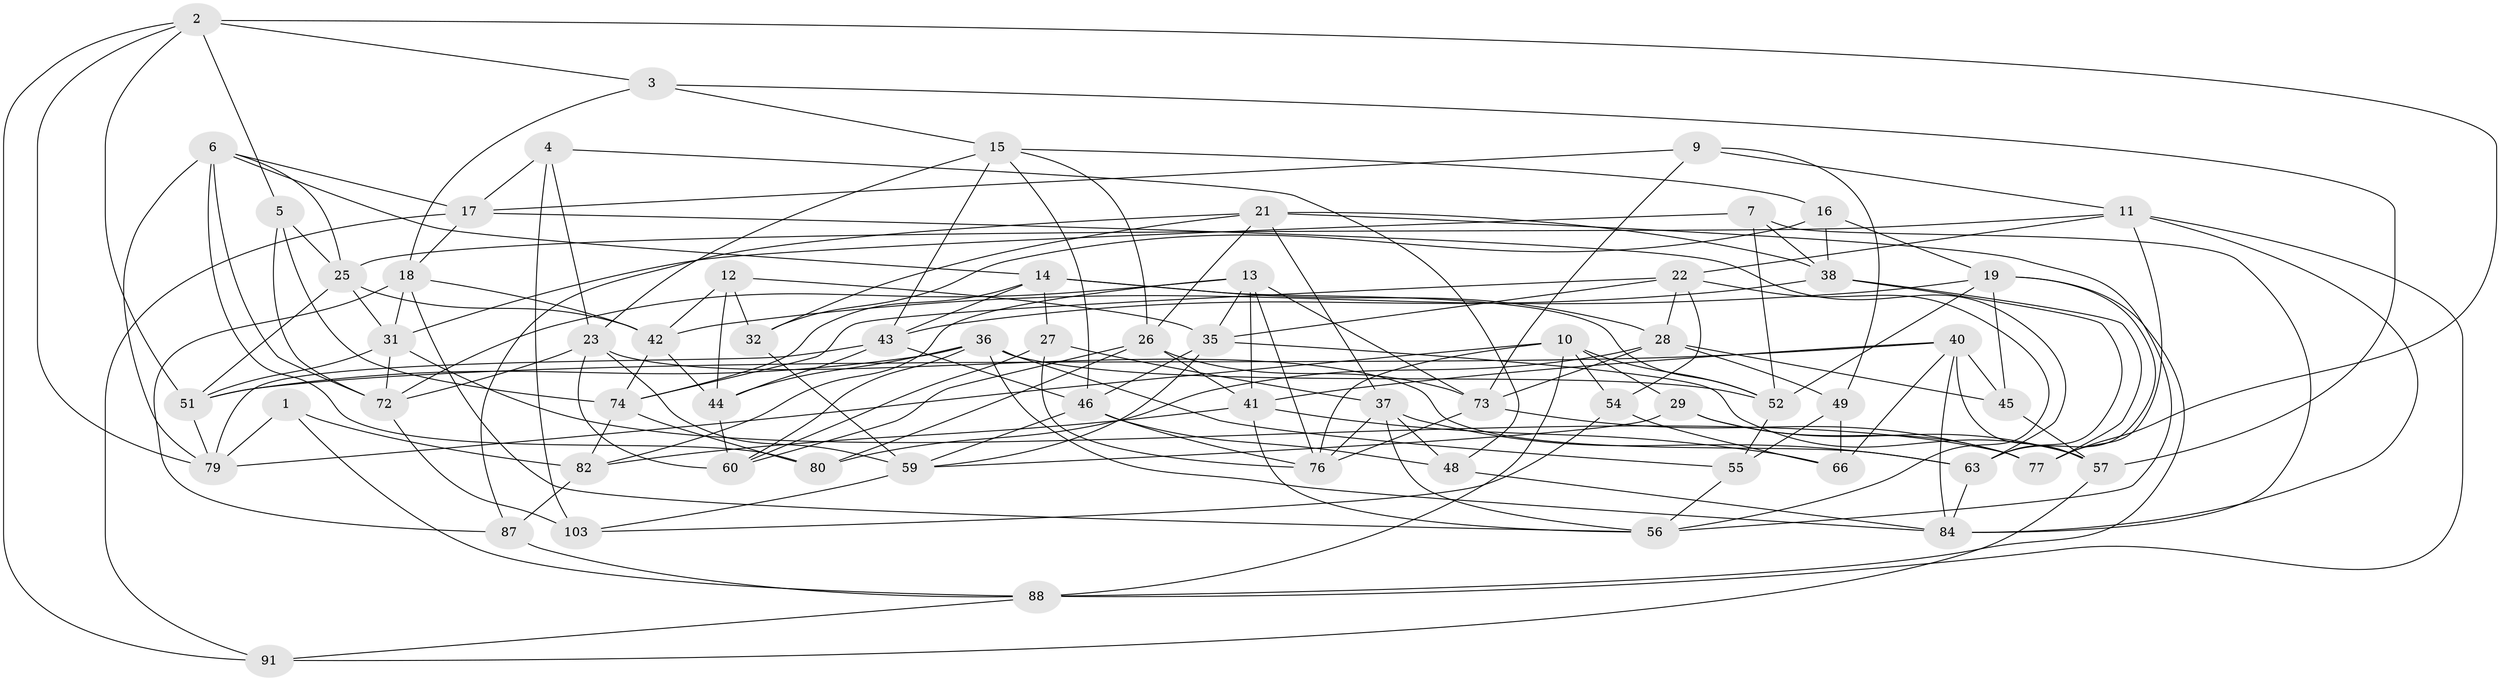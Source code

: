 // Generated by graph-tools (version 1.1) at 2025/52/02/27/25 19:52:29]
// undirected, 64 vertices, 169 edges
graph export_dot {
graph [start="1"]
  node [color=gray90,style=filled];
  1;
  2 [super="+75"];
  3;
  4;
  5;
  6 [super="+8"];
  7;
  9;
  10 [super="+106"];
  11 [super="+50"];
  12;
  13 [super="+71"];
  14 [super="+33"];
  15 [super="+24"];
  16;
  17 [super="+20"];
  18 [super="+95"];
  19 [super="+99"];
  21 [super="+30"];
  22 [super="+70"];
  23 [super="+104"];
  25 [super="+107"];
  26 [super="+34"];
  27;
  28 [super="+47"];
  29;
  31 [super="+68"];
  32;
  35 [super="+81"];
  36 [super="+39"];
  37 [super="+101"];
  38 [super="+105"];
  40 [super="+61"];
  41 [super="+62"];
  42 [super="+69"];
  43 [super="+96"];
  44 [super="+86"];
  45;
  46 [super="+67"];
  48;
  49;
  51 [super="+64"];
  52 [super="+53"];
  54;
  55;
  56 [super="+58"];
  57 [super="+90"];
  59 [super="+94"];
  60 [super="+65"];
  63 [super="+102"];
  66;
  72 [super="+93"];
  73 [super="+83"];
  74 [super="+100"];
  76 [super="+85"];
  77 [super="+78"];
  79 [super="+98"];
  80;
  82 [super="+97"];
  84 [super="+89"];
  87;
  88 [super="+92"];
  91;
  103;
  1 -- 82 [weight=2];
  1 -- 88;
  1 -- 79;
  2 -- 91;
  2 -- 51;
  2 -- 3;
  2 -- 5;
  2 -- 79;
  2 -- 77;
  3 -- 57;
  3 -- 18;
  3 -- 15;
  4 -- 23;
  4 -- 103;
  4 -- 48;
  4 -- 17;
  5 -- 74;
  5 -- 72;
  5 -- 25;
  6 -- 25;
  6 -- 14;
  6 -- 80;
  6 -- 17;
  6 -- 72;
  6 -- 79;
  7 -- 52;
  7 -- 31;
  7 -- 38;
  7 -- 84;
  9 -- 17;
  9 -- 49;
  9 -- 73;
  9 -- 11;
  10 -- 54;
  10 -- 79;
  10 -- 52;
  10 -- 88;
  10 -- 76;
  10 -- 29;
  11 -- 88;
  11 -- 25;
  11 -- 22;
  11 -- 77;
  11 -- 84;
  12 -- 32;
  12 -- 42;
  12 -- 44;
  12 -- 35;
  13 -- 73;
  13 -- 72;
  13 -- 76;
  13 -- 82;
  13 -- 35;
  13 -- 41;
  14 -- 74;
  14 -- 28;
  14 -- 43;
  14 -- 27;
  14 -- 52;
  15 -- 16;
  15 -- 43;
  15 -- 26;
  15 -- 23;
  15 -- 46;
  16 -- 38;
  16 -- 32;
  16 -- 19;
  17 -- 18;
  17 -- 91;
  17 -- 63;
  18 -- 42;
  18 -- 87;
  18 -- 31;
  18 -- 56;
  19 -- 45;
  19 -- 52;
  19 -- 42;
  19 -- 88;
  19 -- 63;
  21 -- 87;
  21 -- 26;
  21 -- 32;
  21 -- 37;
  21 -- 38;
  21 -- 56;
  22 -- 56;
  22 -- 54;
  22 -- 74;
  22 -- 35;
  22 -- 28;
  23 -- 59;
  23 -- 60;
  23 -- 72;
  23 -- 63;
  25 -- 51;
  25 -- 42;
  25 -- 31;
  26 -- 60;
  26 -- 80;
  26 -- 41;
  26 -- 73;
  27 -- 37;
  27 -- 76;
  27 -- 60;
  28 -- 80;
  28 -- 49;
  28 -- 73;
  28 -- 45;
  29 -- 59;
  29 -- 57;
  29 -- 77;
  31 -- 51;
  31 -- 72;
  31 -- 77;
  32 -- 59;
  35 -- 57;
  35 -- 59;
  35 -- 46;
  36 -- 55;
  36 -- 84;
  36 -- 52;
  36 -- 51;
  36 -- 44;
  36 -- 60;
  37 -- 48;
  37 -- 56;
  37 -- 63;
  37 -- 76;
  38 -- 43;
  38 -- 63;
  38 -- 77;
  40 -- 84;
  40 -- 51;
  40 -- 57;
  40 -- 41;
  40 -- 66;
  40 -- 45;
  41 -- 66;
  41 -- 82;
  41 -- 56;
  42 -- 44;
  42 -- 74;
  43 -- 79;
  43 -- 46;
  43 -- 44;
  44 -- 60 [weight=2];
  45 -- 57;
  46 -- 48;
  46 -- 59;
  46 -- 76;
  48 -- 84;
  49 -- 66;
  49 -- 55;
  51 -- 79;
  52 -- 55;
  54 -- 66;
  54 -- 103;
  55 -- 56;
  57 -- 91;
  59 -- 103;
  63 -- 84;
  72 -- 103;
  73 -- 76;
  73 -- 77;
  74 -- 82;
  74 -- 80;
  82 -- 87;
  87 -- 88;
  88 -- 91;
}
